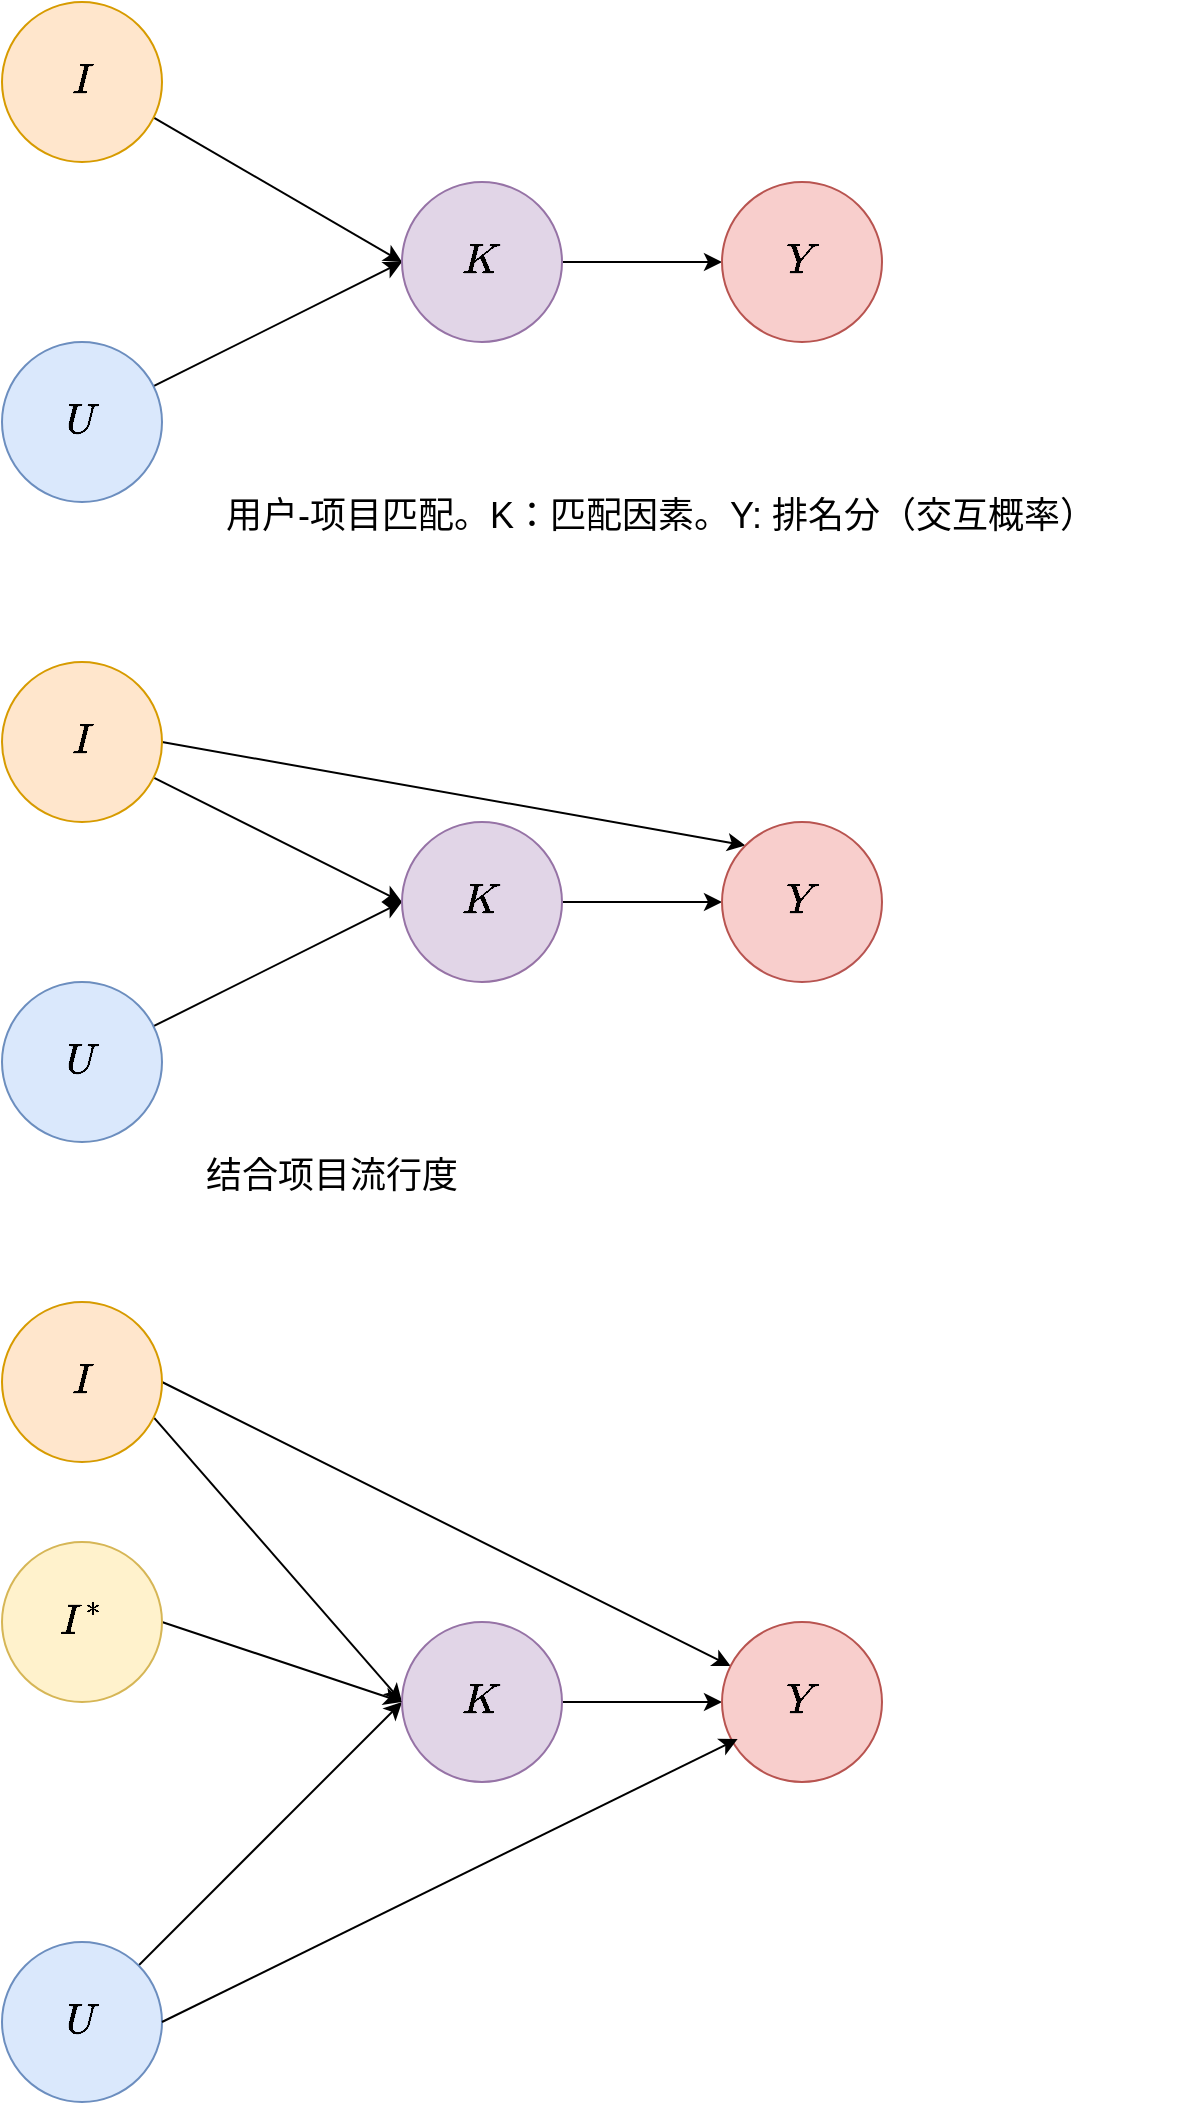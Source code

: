 <mxfile version="24.8.0">
  <diagram name="第 1 页" id="56BlYWJSqFPztJBqIIqX">
    <mxGraphModel dx="1754" dy="827" grid="1" gridSize="10" guides="1" tooltips="1" connect="1" arrows="1" fold="1" page="1" pageScale="1" pageWidth="1654" pageHeight="1169" math="1" shadow="0">
      <root>
        <mxCell id="0" />
        <mxCell id="1" parent="0" />
        <mxCell id="acMKYbe6vQJ9O9eNH2sJ-32" style="rounded=0;orthogonalLoop=1;jettySize=auto;html=1;exitX=0.951;exitY=0.724;exitDx=0;exitDy=0;entryX=0;entryY=0.5;entryDx=0;entryDy=0;exitPerimeter=0;" parent="1" source="acMKYbe6vQJ9O9eNH2sJ-1" target="acMKYbe6vQJ9O9eNH2sJ-3" edge="1">
          <mxGeometry relative="1" as="geometry" />
        </mxCell>
        <mxCell id="acMKYbe6vQJ9O9eNH2sJ-1" value="&lt;font style=&quot;font-size: 18px;&quot;&gt;$$I$$&lt;/font&gt;" style="ellipse;whiteSpace=wrap;html=1;aspect=fixed;fillColor=#ffe6cc;strokeColor=#d79b00;" parent="1" vertex="1">
          <mxGeometry x="880" y="70" width="80" height="80" as="geometry" />
        </mxCell>
        <mxCell id="acMKYbe6vQJ9O9eNH2sJ-33" style="rounded=0;orthogonalLoop=1;jettySize=auto;html=1;entryX=0;entryY=0.5;entryDx=0;entryDy=0;" parent="1" source="acMKYbe6vQJ9O9eNH2sJ-2" target="acMKYbe6vQJ9O9eNH2sJ-3" edge="1">
          <mxGeometry relative="1" as="geometry" />
        </mxCell>
        <mxCell id="acMKYbe6vQJ9O9eNH2sJ-2" value="&lt;span style=&quot;font-size: 18px;&quot;&gt;$$U$$&lt;/span&gt;" style="ellipse;whiteSpace=wrap;html=1;aspect=fixed;fillColor=#dae8fc;strokeColor=#6c8ebf;" parent="1" vertex="1">
          <mxGeometry x="880" y="240" width="80" height="80" as="geometry" />
        </mxCell>
        <mxCell id="acMKYbe6vQJ9O9eNH2sJ-34" style="edgeStyle=orthogonalEdgeStyle;rounded=0;orthogonalLoop=1;jettySize=auto;html=1;exitX=1;exitY=0.5;exitDx=0;exitDy=0;" parent="1" source="acMKYbe6vQJ9O9eNH2sJ-3" target="acMKYbe6vQJ9O9eNH2sJ-4" edge="1">
          <mxGeometry relative="1" as="geometry" />
        </mxCell>
        <mxCell id="acMKYbe6vQJ9O9eNH2sJ-3" value="&lt;font style=&quot;font-size: 18px;&quot;&gt;\(K\)&lt;/font&gt;" style="ellipse;whiteSpace=wrap;html=1;aspect=fixed;fillColor=#e1d5e7;strokeColor=#9673a6;" parent="1" vertex="1">
          <mxGeometry x="1080" y="160" width="80" height="80" as="geometry" />
        </mxCell>
        <mxCell id="acMKYbe6vQJ9O9eNH2sJ-4" value="&lt;span style=&quot;font-size: 18px;&quot;&gt;$$Y$$&lt;/span&gt;" style="ellipse;whiteSpace=wrap;html=1;aspect=fixed;fillColor=#f8cecc;strokeColor=#b85450;" parent="1" vertex="1">
          <mxGeometry x="1240" y="160" width="80" height="80" as="geometry" />
        </mxCell>
        <mxCell id="acMKYbe6vQJ9O9eNH2sJ-35" value="用户-项目匹配。K：匹配因素。Y: 排名分（交互概率）" style="text;whiteSpace=wrap;fontSize=18;" parent="1" vertex="1">
          <mxGeometry x="990" y="310" width="480" height="40" as="geometry" />
        </mxCell>
        <mxCell id="acMKYbe6vQJ9O9eNH2sJ-43" value="结合项目流行度" style="text;whiteSpace=wrap;fontSize=18;" parent="1" vertex="1">
          <mxGeometry x="980" y="640" width="240" height="40" as="geometry" />
        </mxCell>
        <mxCell id="acMKYbe6vQJ9O9eNH2sJ-46" style="rounded=0;orthogonalLoop=1;jettySize=auto;html=1;exitX=0.951;exitY=0.724;exitDx=0;exitDy=0;entryX=0;entryY=0.5;entryDx=0;entryDy=0;exitPerimeter=0;" parent="1" source="acMKYbe6vQJ9O9eNH2sJ-47" target="acMKYbe6vQJ9O9eNH2sJ-51" edge="1">
          <mxGeometry relative="1" as="geometry" />
        </mxCell>
        <mxCell id="acMKYbe6vQJ9O9eNH2sJ-53" style="rounded=0;orthogonalLoop=1;jettySize=auto;html=1;exitX=1;exitY=0.5;exitDx=0;exitDy=0;entryX=0;entryY=0;entryDx=0;entryDy=0;" parent="1" source="acMKYbe6vQJ9O9eNH2sJ-47" target="acMKYbe6vQJ9O9eNH2sJ-52" edge="1">
          <mxGeometry relative="1" as="geometry" />
        </mxCell>
        <mxCell id="acMKYbe6vQJ9O9eNH2sJ-47" value="&lt;font style=&quot;font-size: 18px;&quot;&gt;$$I$$&lt;/font&gt;" style="ellipse;whiteSpace=wrap;html=1;aspect=fixed;fillColor=#ffe6cc;strokeColor=#d79b00;" parent="1" vertex="1">
          <mxGeometry x="880" y="400" width="80" height="80" as="geometry" />
        </mxCell>
        <mxCell id="acMKYbe6vQJ9O9eNH2sJ-48" style="rounded=0;orthogonalLoop=1;jettySize=auto;html=1;entryX=0;entryY=0.5;entryDx=0;entryDy=0;" parent="1" source="acMKYbe6vQJ9O9eNH2sJ-49" target="acMKYbe6vQJ9O9eNH2sJ-51" edge="1">
          <mxGeometry relative="1" as="geometry" />
        </mxCell>
        <mxCell id="acMKYbe6vQJ9O9eNH2sJ-49" value="&lt;span style=&quot;font-size: 18px;&quot;&gt;$$U$$&lt;/span&gt;" style="ellipse;whiteSpace=wrap;html=1;aspect=fixed;fillColor=#dae8fc;strokeColor=#6c8ebf;" parent="1" vertex="1">
          <mxGeometry x="880" y="560" width="80" height="80" as="geometry" />
        </mxCell>
        <mxCell id="acMKYbe6vQJ9O9eNH2sJ-50" style="edgeStyle=orthogonalEdgeStyle;rounded=0;orthogonalLoop=1;jettySize=auto;html=1;exitX=1;exitY=0.5;exitDx=0;exitDy=0;" parent="1" source="acMKYbe6vQJ9O9eNH2sJ-51" target="acMKYbe6vQJ9O9eNH2sJ-52" edge="1">
          <mxGeometry relative="1" as="geometry" />
        </mxCell>
        <mxCell id="acMKYbe6vQJ9O9eNH2sJ-51" value="&lt;font style=&quot;font-size: 18px;&quot;&gt;\(K\)&lt;/font&gt;" style="ellipse;whiteSpace=wrap;html=1;aspect=fixed;fillColor=#e1d5e7;strokeColor=#9673a6;" parent="1" vertex="1">
          <mxGeometry x="1080" y="480" width="80" height="80" as="geometry" />
        </mxCell>
        <mxCell id="acMKYbe6vQJ9O9eNH2sJ-52" value="&lt;span style=&quot;font-size: 18px;&quot;&gt;$$Y$$&lt;/span&gt;" style="ellipse;whiteSpace=wrap;html=1;aspect=fixed;fillColor=#f8cecc;strokeColor=#b85450;" parent="1" vertex="1">
          <mxGeometry x="1240" y="480" width="80" height="80" as="geometry" />
        </mxCell>
        <mxCell id="acMKYbe6vQJ9O9eNH2sJ-69" style="rounded=0;orthogonalLoop=1;jettySize=auto;html=1;exitX=0.951;exitY=0.724;exitDx=0;exitDy=0;entryX=0;entryY=0.5;entryDx=0;entryDy=0;exitPerimeter=0;" parent="1" source="acMKYbe6vQJ9O9eNH2sJ-71" target="acMKYbe6vQJ9O9eNH2sJ-76" edge="1">
          <mxGeometry relative="1" as="geometry" />
        </mxCell>
        <mxCell id="acMKYbe6vQJ9O9eNH2sJ-92" style="rounded=0;orthogonalLoop=1;jettySize=auto;html=1;exitX=1;exitY=0.5;exitDx=0;exitDy=0;entryX=0.054;entryY=0.275;entryDx=0;entryDy=0;entryPerimeter=0;" parent="1" source="acMKYbe6vQJ9O9eNH2sJ-71" target="acMKYbe6vQJ9O9eNH2sJ-77" edge="1">
          <mxGeometry relative="1" as="geometry" />
        </mxCell>
        <mxCell id="acMKYbe6vQJ9O9eNH2sJ-71" value="&lt;font style=&quot;font-size: 18px;&quot;&gt;$$I$$&lt;/font&gt;" style="ellipse;whiteSpace=wrap;html=1;aspect=fixed;fillColor=#ffe6cc;strokeColor=#d79b00;" parent="1" vertex="1">
          <mxGeometry x="880" y="720" width="80" height="80" as="geometry" />
        </mxCell>
        <mxCell id="acMKYbe6vQJ9O9eNH2sJ-72" style="rounded=0;orthogonalLoop=1;jettySize=auto;html=1;entryX=0;entryY=0.5;entryDx=0;entryDy=0;" parent="1" source="acMKYbe6vQJ9O9eNH2sJ-74" target="acMKYbe6vQJ9O9eNH2sJ-76" edge="1">
          <mxGeometry relative="1" as="geometry" />
        </mxCell>
        <mxCell id="acMKYbe6vQJ9O9eNH2sJ-74" value="&lt;span style=&quot;font-size: 18px;&quot;&gt;$$U$$&lt;/span&gt;" style="ellipse;whiteSpace=wrap;html=1;aspect=fixed;fillColor=#dae8fc;strokeColor=#6c8ebf;" parent="1" vertex="1">
          <mxGeometry x="880" y="1040" width="80" height="80" as="geometry" />
        </mxCell>
        <mxCell id="acMKYbe6vQJ9O9eNH2sJ-75" style="edgeStyle=orthogonalEdgeStyle;rounded=0;orthogonalLoop=1;jettySize=auto;html=1;exitX=1;exitY=0.5;exitDx=0;exitDy=0;" parent="1" source="acMKYbe6vQJ9O9eNH2sJ-76" target="acMKYbe6vQJ9O9eNH2sJ-77" edge="1">
          <mxGeometry relative="1" as="geometry" />
        </mxCell>
        <mxCell id="acMKYbe6vQJ9O9eNH2sJ-76" value="&lt;font style=&quot;font-size: 18px;&quot;&gt;\(K\)&lt;/font&gt;" style="ellipse;whiteSpace=wrap;html=1;aspect=fixed;fillColor=#e1d5e7;strokeColor=#9673a6;" parent="1" vertex="1">
          <mxGeometry x="1080" y="880" width="80" height="80" as="geometry" />
        </mxCell>
        <mxCell id="acMKYbe6vQJ9O9eNH2sJ-77" value="&lt;span style=&quot;font-size: 18px;&quot;&gt;$$Y$$&lt;/span&gt;" style="ellipse;whiteSpace=wrap;html=1;aspect=fixed;fillColor=#f8cecc;strokeColor=#b85450;" parent="1" vertex="1">
          <mxGeometry x="1240" y="880" width="80" height="80" as="geometry" />
        </mxCell>
        <mxCell id="acMKYbe6vQJ9O9eNH2sJ-90" style="rounded=0;orthogonalLoop=1;jettySize=auto;html=1;exitX=1;exitY=0.5;exitDx=0;exitDy=0;entryX=0;entryY=0.5;entryDx=0;entryDy=0;" parent="1" source="acMKYbe6vQJ9O9eNH2sJ-78" target="acMKYbe6vQJ9O9eNH2sJ-76" edge="1">
          <mxGeometry relative="1" as="geometry" />
        </mxCell>
        <mxCell id="acMKYbe6vQJ9O9eNH2sJ-78" value="&lt;font style=&quot;font-size: 18px;&quot;&gt;$$I^*$$&lt;/font&gt;" style="ellipse;whiteSpace=wrap;html=1;aspect=fixed;fillColor=#fff2cc;strokeColor=#d6b656;" parent="1" vertex="1">
          <mxGeometry x="880" y="840" width="80" height="80" as="geometry" />
        </mxCell>
        <mxCell id="acMKYbe6vQJ9O9eNH2sJ-93" style="rounded=0;orthogonalLoop=1;jettySize=auto;html=1;exitX=1;exitY=0.5;exitDx=0;exitDy=0;entryX=0.098;entryY=0.731;entryDx=0;entryDy=0;entryPerimeter=0;" parent="1" source="acMKYbe6vQJ9O9eNH2sJ-74" target="acMKYbe6vQJ9O9eNH2sJ-77" edge="1">
          <mxGeometry relative="1" as="geometry" />
        </mxCell>
      </root>
    </mxGraphModel>
  </diagram>
</mxfile>
